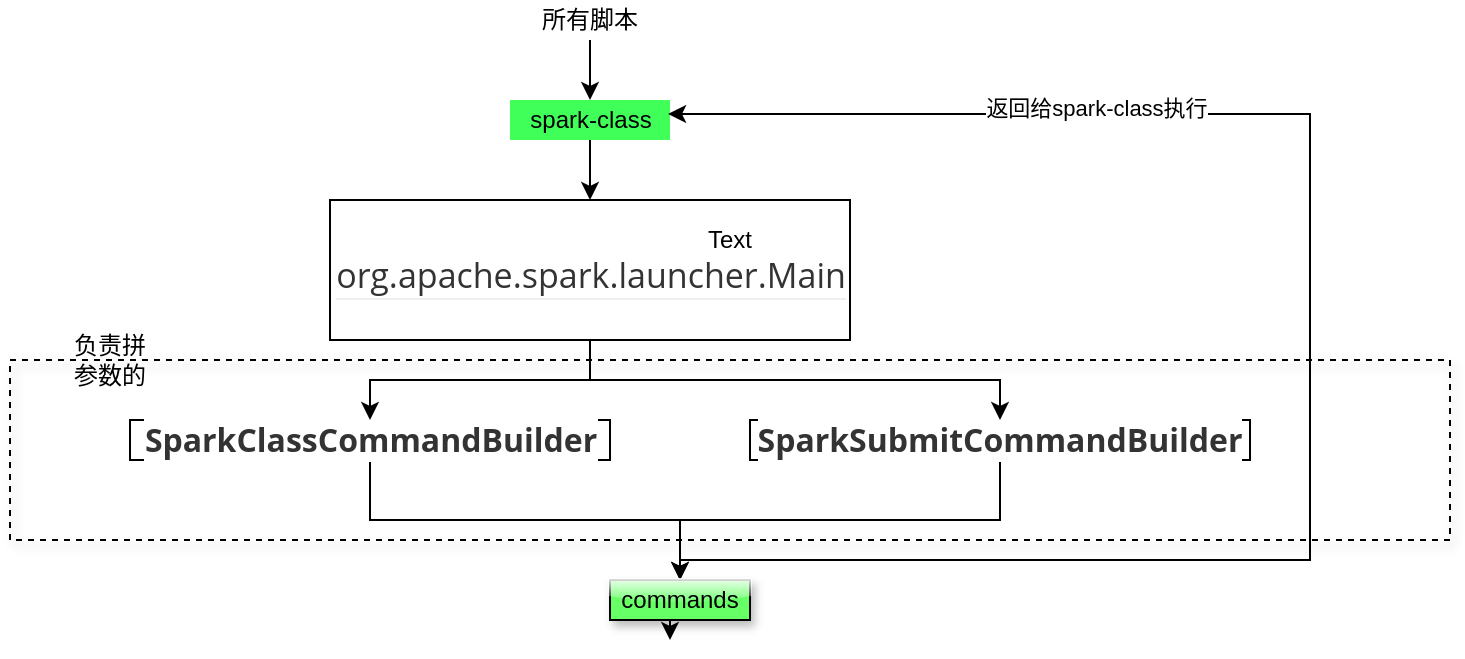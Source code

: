 <mxfile version="15.3.0" type="github">
  <diagram id="_cABMQ0OlNdnMv84k5yF" name="第 1 页">
    <mxGraphModel dx="786" dy="417" grid="1" gridSize="10" guides="1" tooltips="1" connect="1" arrows="1" fold="1" page="1" pageScale="1" pageWidth="827" pageHeight="1169" math="0" shadow="0">
      <root>
        <mxCell id="0" />
        <mxCell id="1" parent="0" />
        <mxCell id="KqUE6P-rDcpR1gRXSqEG-11" style="edgeStyle=orthogonalEdgeStyle;rounded=0;orthogonalLoop=1;jettySize=auto;html=1;" edge="1" parent="1" source="KqUE6P-rDcpR1gRXSqEG-1" target="KqUE6P-rDcpR1gRXSqEG-3">
          <mxGeometry relative="1" as="geometry" />
        </mxCell>
        <mxCell id="KqUE6P-rDcpR1gRXSqEG-1" value="&lt;font style=&quot;vertical-align: inherit&quot;&gt;&lt;font style=&quot;vertical-align: inherit&quot;&gt;&lt;font style=&quot;vertical-align: inherit&quot;&gt;&lt;font style=&quot;vertical-align: inherit&quot;&gt;&lt;font style=&quot;vertical-align: inherit&quot;&gt;&lt;font style=&quot;vertical-align: inherit&quot;&gt;&lt;font style=&quot;vertical-align: inherit&quot;&gt;&lt;font style=&quot;vertical-align: inherit&quot;&gt;&lt;font style=&quot;vertical-align: inherit&quot;&gt;&lt;font style=&quot;vertical-align: inherit&quot;&gt;所有脚本&lt;/font&gt;&lt;/font&gt;&lt;/font&gt;&lt;/font&gt;&lt;/font&gt;&lt;/font&gt;&lt;/font&gt;&lt;/font&gt;&lt;/font&gt;&lt;/font&gt;" style="text;html=1;strokeColor=none;fillColor=none;align=center;verticalAlign=middle;whiteSpace=wrap;rounded=0;" vertex="1" parent="1">
          <mxGeometry x="295" y="40" width="70" height="20" as="geometry" />
        </mxCell>
        <mxCell id="KqUE6P-rDcpR1gRXSqEG-12" style="edgeStyle=orthogonalEdgeStyle;rounded=0;orthogonalLoop=1;jettySize=auto;html=1;" edge="1" parent="1" source="KqUE6P-rDcpR1gRXSqEG-3" target="KqUE6P-rDcpR1gRXSqEG-7">
          <mxGeometry relative="1" as="geometry" />
        </mxCell>
        <mxCell id="KqUE6P-rDcpR1gRXSqEG-3" value="&lt;font style=&quot;vertical-align: inherit&quot;&gt;&lt;font style=&quot;vertical-align: inherit&quot;&gt;spark-class&lt;/font&gt;&lt;/font&gt;" style="text;html=1;align=center;verticalAlign=middle;resizable=0;points=[];autosize=1;strokeColor=none;fillColor=#40FF59;" vertex="1" parent="1">
          <mxGeometry x="290" y="90" width="80" height="20" as="geometry" />
        </mxCell>
        <mxCell id="KqUE6P-rDcpR1gRXSqEG-15" style="edgeStyle=orthogonalEdgeStyle;rounded=0;orthogonalLoop=1;jettySize=auto;html=1;" edge="1" parent="1" source="KqUE6P-rDcpR1gRXSqEG-5" target="KqUE6P-rDcpR1gRXSqEG-10">
          <mxGeometry relative="1" as="geometry" />
        </mxCell>
        <mxCell id="KqUE6P-rDcpR1gRXSqEG-5" value="&lt;span style=&quot;color: rgb(51 , 51 , 51) ; font-family: &amp;#34;open sans&amp;#34; , &amp;#34;clear sans&amp;#34; , &amp;#34;helvetica neue&amp;#34; , &amp;#34;helvetica&amp;#34; , &amp;#34;arial&amp;#34; , &amp;#34;segoe ui emoji&amp;#34; , sans-serif ; font-size: 16px ; font-weight: bold ; background-color: rgb(255 , 255 , 255)&quot;&gt;&lt;font style=&quot;vertical-align: inherit&quot;&gt;&lt;font style=&quot;vertical-align: inherit&quot;&gt;SparkClassCommandBuilder&lt;/font&gt;&lt;/font&gt;&lt;/span&gt;" style="text;html=1;align=center;verticalAlign=middle;resizable=0;points=[];autosize=1;strokeColor=default;fillColor=none;glass=1;" vertex="1" parent="1">
          <mxGeometry x="100" y="250" width="240" height="20" as="geometry" />
        </mxCell>
        <mxCell id="KqUE6P-rDcpR1gRXSqEG-16" style="edgeStyle=orthogonalEdgeStyle;rounded=0;orthogonalLoop=1;jettySize=auto;html=1;entryX=0.5;entryY=0;entryDx=0;entryDy=0;" edge="1" parent="1" source="KqUE6P-rDcpR1gRXSqEG-6" target="KqUE6P-rDcpR1gRXSqEG-10">
          <mxGeometry relative="1" as="geometry" />
        </mxCell>
        <mxCell id="KqUE6P-rDcpR1gRXSqEG-6" value="&lt;span style=&quot;color: rgb(51, 51, 51); font-family: &amp;quot;open sans&amp;quot;, &amp;quot;clear sans&amp;quot;, &amp;quot;helvetica neue&amp;quot;, helvetica, arial, &amp;quot;segoe ui emoji&amp;quot;, sans-serif; font-size: 16px; font-style: normal; font-weight: bold; letter-spacing: normal; text-indent: 0px; text-transform: none; word-spacing: 0px; background-color: rgb(255, 255, 255); text-decoration: none; display: inline; float: none;&quot;&gt;SparkSubmitCommandBuilder&lt;/span&gt;" style="text;html=1;strokeColor=default;fillColor=none;align=center;verticalAlign=middle;whiteSpace=wrap;rounded=0;glass=1;" vertex="1" parent="1">
          <mxGeometry x="410" y="250" width="250" height="20" as="geometry" />
        </mxCell>
        <mxCell id="KqUE6P-rDcpR1gRXSqEG-13" style="edgeStyle=orthogonalEdgeStyle;rounded=0;orthogonalLoop=1;jettySize=auto;html=1;" edge="1" parent="1" source="KqUE6P-rDcpR1gRXSqEG-7" target="KqUE6P-rDcpR1gRXSqEG-5">
          <mxGeometry relative="1" as="geometry" />
        </mxCell>
        <mxCell id="KqUE6P-rDcpR1gRXSqEG-14" style="edgeStyle=orthogonalEdgeStyle;rounded=0;orthogonalLoop=1;jettySize=auto;html=1;" edge="1" parent="1" source="KqUE6P-rDcpR1gRXSqEG-7" target="KqUE6P-rDcpR1gRXSqEG-6">
          <mxGeometry relative="1" as="geometry" />
        </mxCell>
        <mxCell id="KqUE6P-rDcpR1gRXSqEG-7" value="&lt;h1 class=&quot;md-end-block md-heading md-focus&quot; style=&quot;box-sizing: border-box ; margin-top: 1rem ; margin-bottom: 1rem ; position: relative ; line-height: 1.2 ; cursor: text ; border-bottom: 1px solid rgb(238 , 238 , 238) ; color: rgb(51 , 51 , 51) ; font-family: &amp;#34;open sans&amp;#34; , &amp;#34;clear sans&amp;#34; , &amp;#34;helvetica neue&amp;#34; , &amp;#34;helvetica&amp;#34; , &amp;#34;arial&amp;#34; , &amp;#34;segoe ui emoji&amp;#34; , sans-serif ; background-color: rgb(255 , 255 , 255)&quot;&gt;&lt;span class=&quot;md-plain md-expand&quot; style=&quot;box-sizing: border-box ; font-weight: normal&quot;&gt;&lt;font style=&quot;vertical-align: inherit&quot;&gt;&lt;font style=&quot;vertical-align: inherit&quot;&gt;&lt;font style=&quot;vertical-align: inherit&quot;&gt;&lt;font style=&quot;vertical-align: inherit ; font-size: 17px&quot;&gt;org.apache.spark.launcher.Main&lt;/font&gt;&lt;/font&gt;&lt;/font&gt;&lt;/font&gt;&lt;/span&gt;&lt;/h1&gt;" style="text;html=1;align=center;verticalAlign=middle;resizable=0;points=[];autosize=1;strokeColor=default;fillColor=none;" vertex="1" parent="1">
          <mxGeometry x="200" y="140" width="260" height="70" as="geometry" />
        </mxCell>
        <mxCell id="KqUE6P-rDcpR1gRXSqEG-8" value="Text" style="text;html=1;strokeColor=none;fillColor=none;align=center;verticalAlign=middle;whiteSpace=wrap;rounded=0;glass=1;" vertex="1" parent="1">
          <mxGeometry x="380" y="150" width="40" height="20" as="geometry" />
        </mxCell>
        <mxCell id="KqUE6P-rDcpR1gRXSqEG-17" style="edgeStyle=orthogonalEdgeStyle;rounded=0;orthogonalLoop=1;jettySize=auto;html=1;entryX=0.988;entryY=0.35;entryDx=0;entryDy=0;entryPerimeter=0;" edge="1" parent="1" source="KqUE6P-rDcpR1gRXSqEG-10" target="KqUE6P-rDcpR1gRXSqEG-3">
          <mxGeometry relative="1" as="geometry">
            <Array as="points">
              <mxPoint x="690" y="320" />
              <mxPoint x="690" y="97" />
            </Array>
          </mxGeometry>
        </mxCell>
        <mxCell id="KqUE6P-rDcpR1gRXSqEG-20" value="返回给spark-class执行" style="edgeLabel;html=1;align=center;verticalAlign=middle;resizable=0;points=[];" vertex="1" connectable="0" parent="KqUE6P-rDcpR1gRXSqEG-17">
          <mxGeometry x="0.507" y="-3" relative="1" as="geometry">
            <mxPoint as="offset" />
          </mxGeometry>
        </mxCell>
        <mxCell id="KqUE6P-rDcpR1gRXSqEG-19" style="edgeStyle=orthogonalEdgeStyle;rounded=0;orthogonalLoop=1;jettySize=auto;html=1;exitX=0.5;exitY=1;exitDx=0;exitDy=0;" edge="1" parent="1" source="KqUE6P-rDcpR1gRXSqEG-10">
          <mxGeometry relative="1" as="geometry">
            <mxPoint x="370" y="360" as="targetPoint" />
          </mxGeometry>
        </mxCell>
        <mxCell id="KqUE6P-rDcpR1gRXSqEG-10" value="commands" style="text;html=1;strokeColor=default;fillColor=#66FF66;align=center;verticalAlign=middle;whiteSpace=wrap;rounded=0;glass=1;shadow=1;" vertex="1" parent="1">
          <mxGeometry x="340" y="330" width="70" height="20" as="geometry" />
        </mxCell>
        <mxCell id="KqUE6P-rDcpR1gRXSqEG-22" value="" style="rounded=0;whiteSpace=wrap;html=1;shadow=1;glass=1;strokeColor=default;fillColor=none;dashed=1;" vertex="1" parent="1">
          <mxGeometry x="40" y="220" width="720" height="90" as="geometry" />
        </mxCell>
        <mxCell id="KqUE6P-rDcpR1gRXSqEG-23" value="负责拼参数的" style="text;html=1;strokeColor=none;fillColor=none;align=center;verticalAlign=middle;whiteSpace=wrap;rounded=0;shadow=1;glass=1;dashed=1;" vertex="1" parent="1">
          <mxGeometry x="70" y="210" width="40" height="20" as="geometry" />
        </mxCell>
      </root>
    </mxGraphModel>
  </diagram>
</mxfile>
